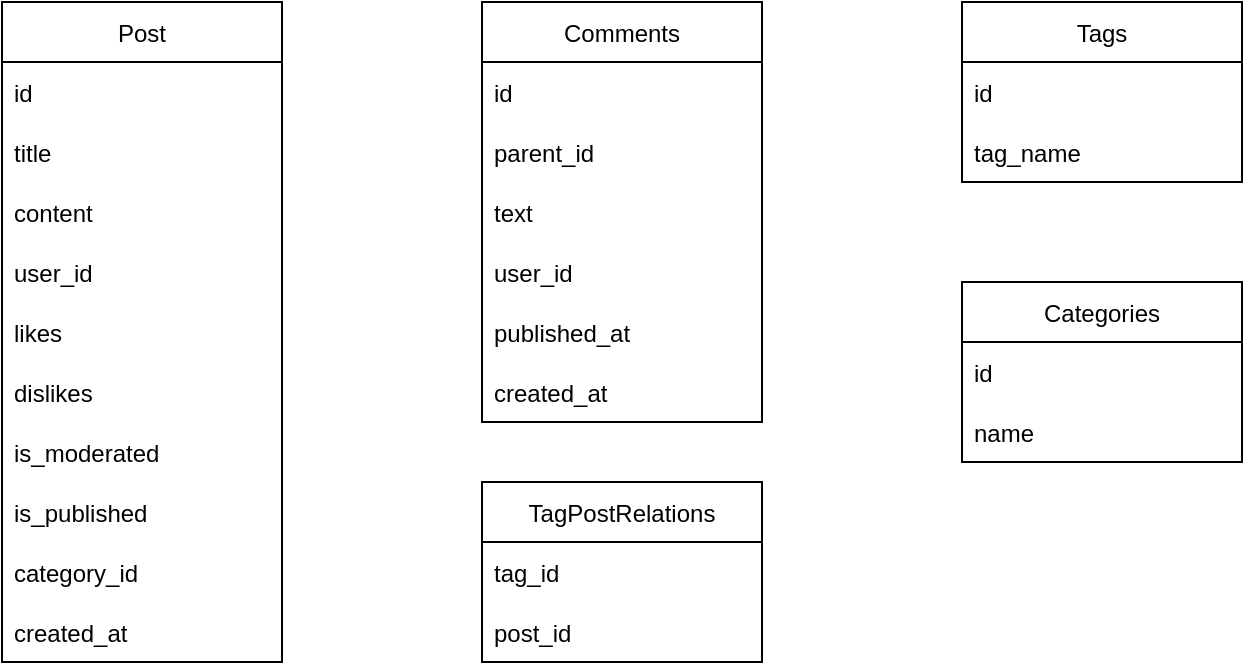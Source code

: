 <mxfile version="15.4.3" type="github">
  <diagram id="C5RBs43oDa-KdzZeNtuy" name="Page-1">
    <mxGraphModel dx="1360" dy="834" grid="1" gridSize="10" guides="1" tooltips="1" connect="1" arrows="1" fold="1" page="1" pageScale="1" pageWidth="827" pageHeight="1169" math="0" shadow="0">
      <root>
        <mxCell id="WIyWlLk6GJQsqaUBKTNV-0" />
        <mxCell id="WIyWlLk6GJQsqaUBKTNV-1" parent="WIyWlLk6GJQsqaUBKTNV-0" />
        <mxCell id="eLkrQhP6eLTB1rhS5y6y-1" value="Post" style="swimlane;fontStyle=0;childLayout=stackLayout;horizontal=1;startSize=30;horizontalStack=0;resizeParent=1;resizeParentMax=0;resizeLast=0;collapsible=1;marginBottom=0;" vertex="1" parent="WIyWlLk6GJQsqaUBKTNV-1">
          <mxGeometry x="40" y="240" width="140" height="330" as="geometry" />
        </mxCell>
        <mxCell id="eLkrQhP6eLTB1rhS5y6y-2" value="id" style="text;strokeColor=none;fillColor=none;align=left;verticalAlign=middle;spacingLeft=4;spacingRight=4;overflow=hidden;points=[[0,0.5],[1,0.5]];portConstraint=eastwest;rotatable=0;" vertex="1" parent="eLkrQhP6eLTB1rhS5y6y-1">
          <mxGeometry y="30" width="140" height="30" as="geometry" />
        </mxCell>
        <mxCell id="eLkrQhP6eLTB1rhS5y6y-3" value="title" style="text;strokeColor=none;fillColor=none;align=left;verticalAlign=middle;spacingLeft=4;spacingRight=4;overflow=hidden;points=[[0,0.5],[1,0.5]];portConstraint=eastwest;rotatable=0;" vertex="1" parent="eLkrQhP6eLTB1rhS5y6y-1">
          <mxGeometry y="60" width="140" height="30" as="geometry" />
        </mxCell>
        <mxCell id="eLkrQhP6eLTB1rhS5y6y-5" value="content" style="text;strokeColor=none;fillColor=none;align=left;verticalAlign=middle;spacingLeft=4;spacingRight=4;overflow=hidden;points=[[0,0.5],[1,0.5]];portConstraint=eastwest;rotatable=0;" vertex="1" parent="eLkrQhP6eLTB1rhS5y6y-1">
          <mxGeometry y="90" width="140" height="30" as="geometry" />
        </mxCell>
        <mxCell id="eLkrQhP6eLTB1rhS5y6y-6" value="user_id" style="text;strokeColor=none;fillColor=none;align=left;verticalAlign=middle;spacingLeft=4;spacingRight=4;overflow=hidden;points=[[0,0.5],[1,0.5]];portConstraint=eastwest;rotatable=0;" vertex="1" parent="eLkrQhP6eLTB1rhS5y6y-1">
          <mxGeometry y="120" width="140" height="30" as="geometry" />
        </mxCell>
        <mxCell id="eLkrQhP6eLTB1rhS5y6y-7" value="likes" style="text;strokeColor=none;fillColor=none;align=left;verticalAlign=middle;spacingLeft=4;spacingRight=4;overflow=hidden;points=[[0,0.5],[1,0.5]];portConstraint=eastwest;rotatable=0;" vertex="1" parent="eLkrQhP6eLTB1rhS5y6y-1">
          <mxGeometry y="150" width="140" height="30" as="geometry" />
        </mxCell>
        <mxCell id="eLkrQhP6eLTB1rhS5y6y-8" value="dislikes" style="text;strokeColor=none;fillColor=none;align=left;verticalAlign=middle;spacingLeft=4;spacingRight=4;overflow=hidden;points=[[0,0.5],[1,0.5]];portConstraint=eastwest;rotatable=0;" vertex="1" parent="eLkrQhP6eLTB1rhS5y6y-1">
          <mxGeometry y="180" width="140" height="30" as="geometry" />
        </mxCell>
        <mxCell id="eLkrQhP6eLTB1rhS5y6y-10" value="is_moderated" style="text;strokeColor=none;fillColor=none;align=left;verticalAlign=middle;spacingLeft=4;spacingRight=4;overflow=hidden;points=[[0,0.5],[1,0.5]];portConstraint=eastwest;rotatable=0;" vertex="1" parent="eLkrQhP6eLTB1rhS5y6y-1">
          <mxGeometry y="210" width="140" height="30" as="geometry" />
        </mxCell>
        <mxCell id="eLkrQhP6eLTB1rhS5y6y-9" value="is_published" style="text;strokeColor=none;fillColor=none;align=left;verticalAlign=middle;spacingLeft=4;spacingRight=4;overflow=hidden;points=[[0,0.5],[1,0.5]];portConstraint=eastwest;rotatable=0;" vertex="1" parent="eLkrQhP6eLTB1rhS5y6y-1">
          <mxGeometry y="240" width="140" height="30" as="geometry" />
        </mxCell>
        <mxCell id="eLkrQhP6eLTB1rhS5y6y-19" value="category_id" style="text;strokeColor=none;fillColor=none;align=left;verticalAlign=middle;spacingLeft=4;spacingRight=4;overflow=hidden;points=[[0,0.5],[1,0.5]];portConstraint=eastwest;rotatable=0;" vertex="1" parent="eLkrQhP6eLTB1rhS5y6y-1">
          <mxGeometry y="270" width="140" height="30" as="geometry" />
        </mxCell>
        <mxCell id="eLkrQhP6eLTB1rhS5y6y-18" value="created_at" style="text;strokeColor=none;fillColor=none;align=left;verticalAlign=middle;spacingLeft=4;spacingRight=4;overflow=hidden;points=[[0,0.5],[1,0.5]];portConstraint=eastwest;rotatable=0;" vertex="1" parent="eLkrQhP6eLTB1rhS5y6y-1">
          <mxGeometry y="300" width="140" height="30" as="geometry" />
        </mxCell>
        <mxCell id="eLkrQhP6eLTB1rhS5y6y-12" value="Comments" style="swimlane;fontStyle=0;childLayout=stackLayout;horizontal=1;startSize=30;horizontalStack=0;resizeParent=1;resizeParentMax=0;resizeLast=0;collapsible=1;marginBottom=0;" vertex="1" parent="WIyWlLk6GJQsqaUBKTNV-1">
          <mxGeometry x="280" y="240" width="140" height="210" as="geometry" />
        </mxCell>
        <mxCell id="eLkrQhP6eLTB1rhS5y6y-13" value="id" style="text;strokeColor=none;fillColor=none;align=left;verticalAlign=middle;spacingLeft=4;spacingRight=4;overflow=hidden;points=[[0,0.5],[1,0.5]];portConstraint=eastwest;rotatable=0;" vertex="1" parent="eLkrQhP6eLTB1rhS5y6y-12">
          <mxGeometry y="30" width="140" height="30" as="geometry" />
        </mxCell>
        <mxCell id="eLkrQhP6eLTB1rhS5y6y-16" value="parent_id" style="text;strokeColor=none;fillColor=none;align=left;verticalAlign=middle;spacingLeft=4;spacingRight=4;overflow=hidden;points=[[0,0.5],[1,0.5]];portConstraint=eastwest;rotatable=0;" vertex="1" parent="eLkrQhP6eLTB1rhS5y6y-12">
          <mxGeometry y="60" width="140" height="30" as="geometry" />
        </mxCell>
        <mxCell id="eLkrQhP6eLTB1rhS5y6y-14" value="text" style="text;strokeColor=none;fillColor=none;align=left;verticalAlign=middle;spacingLeft=4;spacingRight=4;overflow=hidden;points=[[0,0.5],[1,0.5]];portConstraint=eastwest;rotatable=0;" vertex="1" parent="eLkrQhP6eLTB1rhS5y6y-12">
          <mxGeometry y="90" width="140" height="30" as="geometry" />
        </mxCell>
        <mxCell id="eLkrQhP6eLTB1rhS5y6y-15" value="user_id" style="text;strokeColor=none;fillColor=none;align=left;verticalAlign=middle;spacingLeft=4;spacingRight=4;overflow=hidden;points=[[0,0.5],[1,0.5]];portConstraint=eastwest;rotatable=0;" vertex="1" parent="eLkrQhP6eLTB1rhS5y6y-12">
          <mxGeometry y="120" width="140" height="30" as="geometry" />
        </mxCell>
        <mxCell id="eLkrQhP6eLTB1rhS5y6y-32" value="published_at" style="text;strokeColor=none;fillColor=none;align=left;verticalAlign=middle;spacingLeft=4;spacingRight=4;overflow=hidden;points=[[0,0.5],[1,0.5]];portConstraint=eastwest;rotatable=0;" vertex="1" parent="eLkrQhP6eLTB1rhS5y6y-12">
          <mxGeometry y="150" width="140" height="30" as="geometry" />
        </mxCell>
        <mxCell id="eLkrQhP6eLTB1rhS5y6y-17" value="created_at" style="text;strokeColor=none;fillColor=none;align=left;verticalAlign=middle;spacingLeft=4;spacingRight=4;overflow=hidden;points=[[0,0.5],[1,0.5]];portConstraint=eastwest;rotatable=0;" vertex="1" parent="eLkrQhP6eLTB1rhS5y6y-12">
          <mxGeometry y="180" width="140" height="30" as="geometry" />
        </mxCell>
        <mxCell id="eLkrQhP6eLTB1rhS5y6y-20" value="Tags" style="swimlane;fontStyle=0;childLayout=stackLayout;horizontal=1;startSize=30;horizontalStack=0;resizeParent=1;resizeParentMax=0;resizeLast=0;collapsible=1;marginBottom=0;" vertex="1" parent="WIyWlLk6GJQsqaUBKTNV-1">
          <mxGeometry x="520" y="240" width="140" height="90" as="geometry" />
        </mxCell>
        <mxCell id="eLkrQhP6eLTB1rhS5y6y-21" value="id" style="text;strokeColor=none;fillColor=none;align=left;verticalAlign=middle;spacingLeft=4;spacingRight=4;overflow=hidden;points=[[0,0.5],[1,0.5]];portConstraint=eastwest;rotatable=0;" vertex="1" parent="eLkrQhP6eLTB1rhS5y6y-20">
          <mxGeometry y="30" width="140" height="30" as="geometry" />
        </mxCell>
        <mxCell id="eLkrQhP6eLTB1rhS5y6y-22" value="tag_name" style="text;strokeColor=none;fillColor=none;align=left;verticalAlign=middle;spacingLeft=4;spacingRight=4;overflow=hidden;points=[[0,0.5],[1,0.5]];portConstraint=eastwest;rotatable=0;" vertex="1" parent="eLkrQhP6eLTB1rhS5y6y-20">
          <mxGeometry y="60" width="140" height="30" as="geometry" />
        </mxCell>
        <mxCell id="eLkrQhP6eLTB1rhS5y6y-24" value="TagPostRelations" style="swimlane;fontStyle=0;childLayout=stackLayout;horizontal=1;startSize=30;horizontalStack=0;resizeParent=1;resizeParentMax=0;resizeLast=0;collapsible=1;marginBottom=0;" vertex="1" parent="WIyWlLk6GJQsqaUBKTNV-1">
          <mxGeometry x="280" y="480" width="140" height="90" as="geometry" />
        </mxCell>
        <mxCell id="eLkrQhP6eLTB1rhS5y6y-25" value="tag_id" style="text;strokeColor=none;fillColor=none;align=left;verticalAlign=middle;spacingLeft=4;spacingRight=4;overflow=hidden;points=[[0,0.5],[1,0.5]];portConstraint=eastwest;rotatable=0;" vertex="1" parent="eLkrQhP6eLTB1rhS5y6y-24">
          <mxGeometry y="30" width="140" height="30" as="geometry" />
        </mxCell>
        <mxCell id="eLkrQhP6eLTB1rhS5y6y-26" value="post_id" style="text;strokeColor=none;fillColor=none;align=left;verticalAlign=middle;spacingLeft=4;spacingRight=4;overflow=hidden;points=[[0,0.5],[1,0.5]];portConstraint=eastwest;rotatable=0;" vertex="1" parent="eLkrQhP6eLTB1rhS5y6y-24">
          <mxGeometry y="60" width="140" height="30" as="geometry" />
        </mxCell>
        <mxCell id="eLkrQhP6eLTB1rhS5y6y-28" value="Categories" style="swimlane;fontStyle=0;childLayout=stackLayout;horizontal=1;startSize=30;horizontalStack=0;resizeParent=1;resizeParentMax=0;resizeLast=0;collapsible=1;marginBottom=0;" vertex="1" parent="WIyWlLk6GJQsqaUBKTNV-1">
          <mxGeometry x="520" y="380" width="140" height="90" as="geometry" />
        </mxCell>
        <mxCell id="eLkrQhP6eLTB1rhS5y6y-29" value="id" style="text;strokeColor=none;fillColor=none;align=left;verticalAlign=middle;spacingLeft=4;spacingRight=4;overflow=hidden;points=[[0,0.5],[1,0.5]];portConstraint=eastwest;rotatable=0;" vertex="1" parent="eLkrQhP6eLTB1rhS5y6y-28">
          <mxGeometry y="30" width="140" height="30" as="geometry" />
        </mxCell>
        <mxCell id="eLkrQhP6eLTB1rhS5y6y-30" value="name" style="text;strokeColor=none;fillColor=none;align=left;verticalAlign=middle;spacingLeft=4;spacingRight=4;overflow=hidden;points=[[0,0.5],[1,0.5]];portConstraint=eastwest;rotatable=0;" vertex="1" parent="eLkrQhP6eLTB1rhS5y6y-28">
          <mxGeometry y="60" width="140" height="30" as="geometry" />
        </mxCell>
      </root>
    </mxGraphModel>
  </diagram>
</mxfile>
